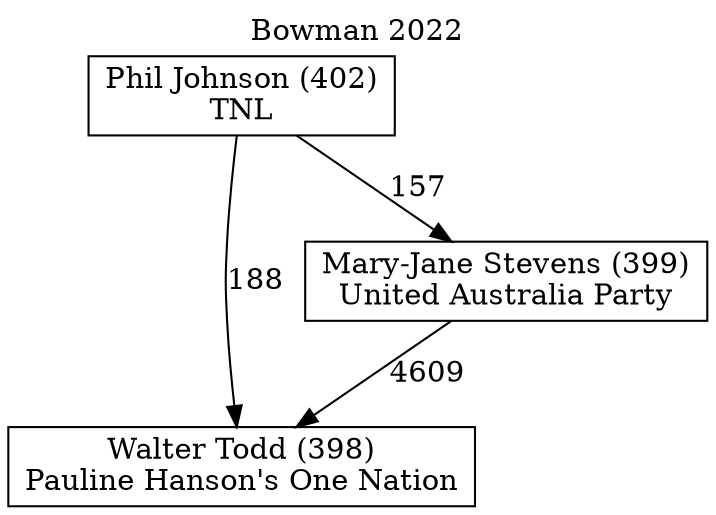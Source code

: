 // House preference flow
digraph "Walter Todd (398)_Bowman_2022" {
	graph [label="Bowman 2022" labelloc=t mclimit=10]
	node [shape=box]
	"Walter Todd (398)" [label="Walter Todd (398)
Pauline Hanson's One Nation"]
	"Phil Johnson (402)" [label="Phil Johnson (402)
TNL"]
	"Mary-Jane Stevens (399)" [label="Mary-Jane Stevens (399)
United Australia Party"]
	"Mary-Jane Stevens (399)" -> "Walter Todd (398)" [label=4609]
	"Phil Johnson (402)" -> "Walter Todd (398)" [label=188]
	"Phil Johnson (402)" -> "Mary-Jane Stevens (399)" [label=157]
}
